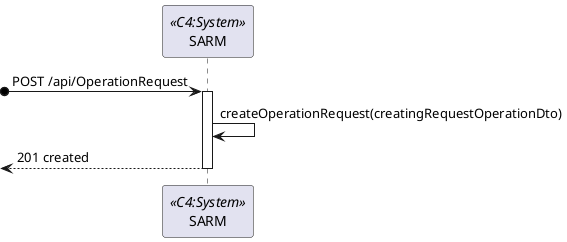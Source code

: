 @startuml level2

participant SYS as "SARM" <<C4:System>>

?o->SYS:POST /api/OperationRequest
activate SYS

    SYS->SYS:createOperationRequest(creatingRequestOperationDto)

    <--SYS:201 created
deactivate SYS

@enduml